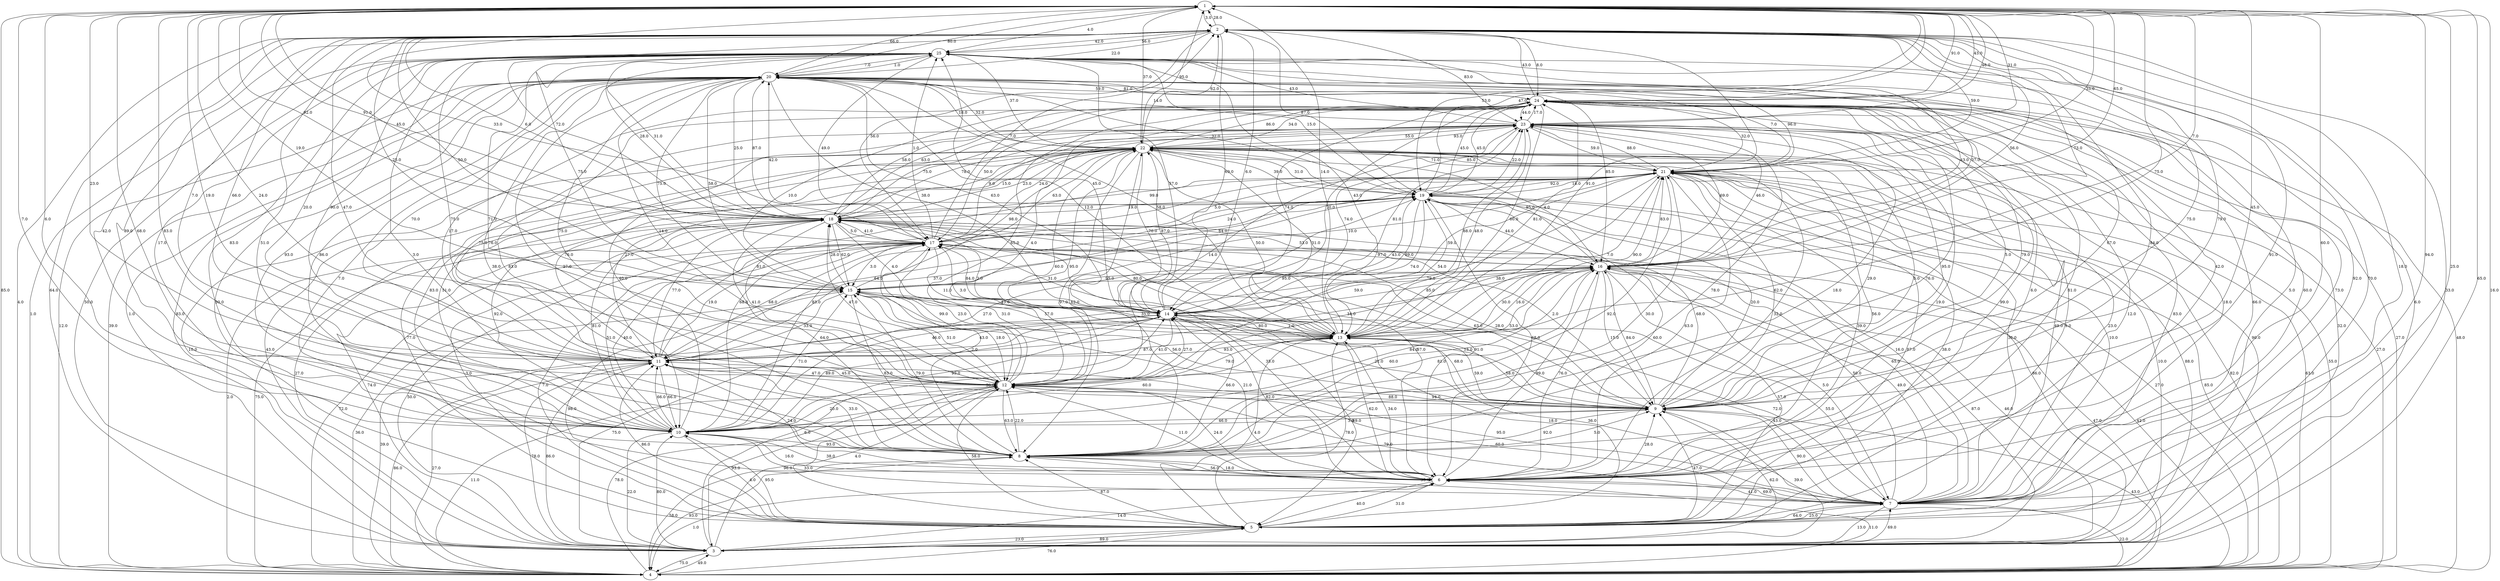 strict digraph G {
  1 [ label="1" ];
  2 [ label="2" ];
  3 [ label="3" ];
  4 [ label="4" ];
  5 [ label="5" ];
  6 [ label="6" ];
  7 [ label="7" ];
  8 [ label="8" ];
  9 [ label="9" ];
  10 [ label="10" ];
  11 [ label="11" ];
  12 [ label="12" ];
  13 [ label="13" ];
  14 [ label="14" ];
  15 [ label="15" ];
  16 [ label="16" ];
  17 [ label="17" ];
  18 [ label="18" ];
  19 [ label="19" ];
  20 [ label="20" ];
  21 [ label="21" ];
  22 [ label="22" ];
  23 [ label="23" ];
  24 [ label="24" ];
  25 [ label="25" ];
  16 -> 3 [ label="87.0" ];
  5 -> 11 [ label="86.0" ];
  11 -> 4 [ label="86.0" ];
  18 -> 15 [ label="62.0" ];
  5 -> 21 [ label="38.0" ];
  10 -> 23 [ label="40.0" ];
  12 -> 16 [ label="53.0" ];
  24 -> 11 [ label="17.0" ];
  8 -> 22 [ label="62.0" ];
  10 -> 19 [ label="27.0" ];
  17 -> 14 [ label="2.0" ];
  21 -> 15 [ label="64.0" ];
  12 -> 1 [ label="24.0" ];
  19 -> 4 [ label="27.0" ];
  2 -> 23 [ label="83.0" ];
  7 -> 21 [ label="10.0" ];
  23 -> 24 [ label="17.0" ];
  25 -> 20 [ label="7.0" ];
  11 -> 19 [ label="37.0" ];
  24 -> 22 [ label="34.0" ];
  9 -> 14 [ label="68.0" ];
  24 -> 10 [ label="83.0" ];
  19 -> 3 [ label="86.0" ];
  15 -> 18 [ label="28.0" ];
  7 -> 24 [ label="66.0" ];
  5 -> 14 [ label="18.0" ];
  14 -> 4 [ label="39.0" ];
  1 -> 2 [ label="3.0" ];
  20 -> 8 [ label="38.0" ];
  20 -> 25 [ label="1.0" ];
  13 -> 6 [ label="62.0" ];
  1 -> 24 [ label="43.0" ];
  13 -> 5 [ label="4.0" ];
  24 -> 20 [ label="59.0" ];
  14 -> 11 [ label="46.0" ];
  16 -> 5 [ label="57.0" ];
  14 -> 13 [ label="1.0" ];
  13 -> 20 [ label="12.0" ];
  5 -> 23 [ label="9.0" ];
  12 -> 2 [ label="47.0" ];
  20 -> 1 [ label="80.0" ];
  24 -> 8 [ label="76.0" ];
  20 -> 18 [ label="25.0" ];
  3 -> 10 [ label="80.0" ];
  4 -> 16 [ label="42.0" ];
  22 -> 3 [ label="10.0" ];
  23 -> 13 [ label="88.0" ];
  23 -> 17 [ label="9.0" ];
  15 -> 25 [ label="75.0" ];
  4 -> 21 [ label="63.0" ];
  6 -> 15 [ label="21.0" ];
  16 -> 9 [ label="15.0" ];
  9 -> 10 [ label="46.0" ];
  17 -> 23 [ label="24.0" ];
  12 -> 6 [ label="24.0" ];
  7 -> 13 [ label="43.0" ];
  4 -> 5 [ label="76.0" ];
  11 -> 17 [ label="19.0" ];
  6 -> 25 [ label="42.0" ];
  2 -> 11 [ label="7.0" ];
  7 -> 22 [ label="49.0" ];
  14 -> 10 [ label="99.0" ];
  15 -> 11 [ label="33.0" ];
  4 -> 23 [ label="27.0" ];
  11 -> 6 [ label="24.0" ];
  8 -> 1 [ label="68.0" ];
  4 -> 8 [ label="93.0" ];
  10 -> 14 [ label="89.0" ];
  9 -> 17 [ label="28.0" ];
  4 -> 18 [ label="75.0" ];
  9 -> 24 [ label="79.0" ];
  20 -> 13 [ label="58.0" ];
  3 -> 12 [ label="96.0" ];
  14 -> 25 [ label="45.0" ];
  25 -> 3 [ label="6.0" ];
  15 -> 2 [ label="50.0" ];
  7 -> 11 [ label="95.0" ];
  17 -> 15 [ label="3.0" ];
  22 -> 1 [ label="95.0" ];
  25 -> 19 [ label="15.0" ];
  11 -> 22 [ label="27.0" ];
  15 -> 21 [ label="10.0" ];
  6 -> 5 [ label="40.0" ];
  7 -> 5 [ label="25.0" ];
  16 -> 11 [ label="35.0" ];
  10 -> 1 [ label="6.0" ];
  20 -> 16 [ label="85.0" ];
  6 -> 2 [ label="91.0" ];
  24 -> 13 [ label="60.0" ];
  10 -> 16 [ label="84.0" ];
  16 -> 21 [ label="83.0" ];
  16 -> 22 [ label="95.0" ];
  22 -> 20 [ label="18.0" ];
  12 -> 4 [ label="11.0" ];
  9 -> 16 [ label="84.0" ];
  9 -> 22 [ label="5.0" ];
  16 -> 13 [ label="30.0" ];
  22 -> 19 [ label="39.0" ];
  6 -> 24 [ label="81.0" ];
  5 -> 25 [ label="5.0" ];
  24 -> 4 [ label="27.0" ];
  16 -> 7 [ label="5.0" ];
  13 -> 21 [ label="90.0" ];
  10 -> 9 [ label="3.0" ];
  6 -> 17 [ label="35.0" ];
  25 -> 10 [ label="17.0" ];
  13 -> 14 [ label="80.0" ];
  7 -> 14 [ label="55.0" ];
  21 -> 18 [ label="99.0" ];
  2 -> 20 [ label="22.0" ];
  1 -> 4 [ label="85.0" ];
  10 -> 17 [ label="40.0" ];
  4 -> 3 [ label="49.0" ];
  22 -> 21 [ label="85.0" ];
  13 -> 18 [ label="31.0" ];
  11 -> 10 [ label="66.0" ];
  6 -> 8 [ label="56.0" ];
  19 -> 11 [ label="64.0" ];
  11 -> 14 [ label="43.0" ];
  14 -> 9 [ label="21.0" ];
  10 -> 12 [ label="20.0" ];
  1 -> 19 [ label="53.0" ];
  9 -> 11 [ label="36.0" ];
  17 -> 12 [ label="99.0" ];
  8 -> 6 [ label="18.0" ];
  6 -> 10 [ label="38.0" ];
  15 -> 22 [ label="98.0" ];
  9 -> 13 [ label="59.0" ];
  11 -> 13 [ label="87.0" ];
  1 -> 18 [ label="92.0" ];
  11 -> 2 [ label="66.0" ];
  18 -> 5 [ label="3.0" ];
  7 -> 17 [ label="50.0" ];
  14 -> 19 [ label="43.0" ];
  1 -> 22 [ label="37.0" ];
  22 -> 8 [ label="97.0" ];
  23 -> 20 [ label="14.0" ];
  1 -> 3 [ label="65.0" ];
  12 -> 13 [ label="79.0" ];
  19 -> 6 [ label="68.0" ];
  7 -> 18 [ label="65.0" ];
  5 -> 12 [ label="58.0" ];
  16 -> 15 [ label="95.0" ];
  8 -> 25 [ label="3.0" ];
  9 -> 12 [ label="94.0" ];
  22 -> 4 [ label="55.0" ];
  9 -> 19 [ label="20.0" ];
  18 -> 13 [ label="80.0" ];
  2 -> 17 [ label="56.0" ];
  6 -> 12 [ label="11.0" ];
  2 -> 8 [ label="51.0" ];
  25 -> 13 [ label="43.0" ];
  1 -> 9 [ label="45.0" ];
  2 -> 7 [ label="18.0" ];
  6 -> 7 [ label="41.0" ];
  19 -> 10 [ label="92.0" ];
  4 -> 19 [ label="85.0" ];
  10 -> 25 [ label="83.0" ];
  10 -> 6 [ label="16.0" ];
  18 -> 11 [ label="77.0" ];
  10 -> 15 [ label="71.0" ];
  13 -> 9 [ label="58.0" ];
  1 -> 13 [ label="75.0" ];
  4 -> 20 [ label="39.0" ];
  6 -> 9 [ label="28.0" ];
  7 -> 12 [ label="60.0" ];
  16 -> 6 [ label="76.0" ];
  5 -> 17 [ label="7.0" ];
  2 -> 16 [ label="56.0" ];
  11 -> 25 [ label="90.0" ];
  13 -> 1 [ label="14.0" ];
  17 -> 19 [ label="24.0" ];
  18 -> 20 [ label="87.0" ];
  13 -> 22 [ label="31.0" ];
  7 -> 6 [ label="69.0" ];
  19 -> 22 [ label="31.0" ];
  24 -> 19 [ label="45.0" ];
  2 -> 21 [ label="59.0" ];
  19 -> 18 [ label="19.0" ];
  11 -> 20 [ label="70.0" ];
  2 -> 3 [ label="33.0" ];
  1 -> 12 [ label="19.0" ];
  14 -> 17 [ label="84.0" ];
  10 -> 8 [ label="93.0" ];
  3 -> 9 [ label="62.0" ];
  20 -> 6 [ label="7.0" ];
  7 -> 19 [ label="16.0" ];
  11 -> 21 [ label="81.0" ];
  25 -> 12 [ label="75.0" ];
  20 -> 12 [ label="14.0" ];
  12 -> 25 [ label="71.0" ];
  7 -> 20 [ label="60.0" ];
  18 -> 1 [ label="91.0" ];
  6 -> 22 [ label="56.0" ];
  18 -> 14 [ label="4.0" ];
  21 -> 20 [ label="7.0" ];
  21 -> 8 [ label="92.0" ];
  22 -> 12 [ label="60.0" ];
  8 -> 16 [ label="81.0" ];
  14 -> 3 [ label="75.0" ];
  16 -> 23 [ label="46.0" ];
  7 -> 8 [ label="33.0" ];
  12 -> 11 [ label="45.0" ];
  22 -> 7 [ label="23.0" ];
  2 -> 18 [ label="6.0" ];
  14 -> 24 [ label="74.0" ];
  8 -> 14 [ label="66.0" ];
  20 -> 7 [ label="73.0" ];
  21 -> 6 [ label="63.0" ];
  24 -> 12 [ label="4.0" ];
  8 -> 17 [ label="2.0" ];
  7 -> 16 [ label="49.0" ];
  18 -> 2 [ label="72.0" ];
  2 -> 25 [ label="42.0" ];
  21 -> 14 [ label="59.0" ];
  22 -> 13 [ label="50.0" ];
  9 -> 8 [ label="92.0" ];
  24 -> 15 [ label="10.0" ];
  21 -> 19 [ label="92.0" ];
  14 -> 20 [ label="63.0" ];
  17 -> 18 [ label="41.0" ];
  25 -> 2 [ label="56.0" ];
  17 -> 10 [ label="51.0" ];
  10 -> 22 [ label="51.0" ];
  15 -> 14 [ label="43.0" ];
  9 -> 18 [ label="68.0" ];
  8 -> 12 [ label="22.0" ];
  13 -> 19 [ label="54.0" ];
  1 -> 6 [ label="60.0" ];
  11 -> 1 [ label="23.0" ];
  16 -> 25 [ label="43.0" ];
  12 -> 21 [ label="38.0" ];
  17 -> 2 [ label="7.0" ];
  12 -> 23 [ label="14.0" ];
  3 -> 16 [ label="46.0" ];
  13 -> 7 [ label="36.0" ];
  14 -> 7 [ label="72.0" ];
  8 -> 11 [ label="33.0" ];
  22 -> 9 [ label="29.0" ];
  24 -> 1 [ label="91.0" ];
  23 -> 22 [ label="55.0" ];
  5 -> 24 [ label="83.0" ];
  24 -> 23 [ label="44.0" ];
  24 -> 2 [ label="43.0" ];
  5 -> 9 [ label="47.0" ];
  19 -> 14 [ label="89.0" ];
  5 -> 7 [ label="64.0" ];
  17 -> 11 [ label="68.0" ];
  5 -> 8 [ label="87.0" ];
  18 -> 24 [ label="63.0" ];
  8 -> 9 [ label="5.0" ];
  10 -> 7 [ label="33.0" ];
  23 -> 8 [ label="78.0" ];
  1 -> 23 [ label="46.0" ];
  13 -> 23 [ label="48.0" ];
  20 -> 10 [ label="93.0" ];
  8 -> 23 [ label="18.0" ];
  22 -> 2 [ label="62.0" ];
  5 -> 2 [ label="70.0" ];
  3 -> 6 [ label="14.0" ];
  2 -> 14 [ label="69.0" ];
  14 -> 6 [ label="82.0" ];
  18 -> 17 [ label="5.0" ];
  9 -> 23 [ label="95.0" ];
  10 -> 21 [ label="83.0" ];
  20 -> 19 [ label="32.0" ];
  13 -> 17 [ label="3.0" ];
  7 -> 25 [ label="92.0" ];
  17 -> 13 [ label="11.0" ];
  24 -> 18 [ label="58.0" ];
  8 -> 2 [ label="84.0" ];
  15 -> 16 [ label="95.0" ];
  20 -> 3 [ label="1.0" ];
  25 -> 17 [ label="49.0" ];
  22 -> 11 [ label="76.0" ];
  14 -> 12 [ label="41.0" ];
  2 -> 10 [ label="42.0" ];
  21 -> 10 [ label="68.0" ];
  22 -> 17 [ label="63.0" ];
  16 -> 2 [ label="73.0" ];
  3 -> 11 [ label="86.0" ];
  17 -> 25 [ label="1.0" ];
  12 -> 18 [ label="47.0" ];
  11 -> 12 [ label="47.0" ];
  9 -> 4 [ label="43.0" ];
  19 -> 1 [ label="47.0" ];
  12 -> 24 [ label="65.0" ];
  21 -> 7 [ label="36.0" ];
  3 -> 19 [ label="27.0" ];
  1 -> 20 [ label="66.0" ];
  14 -> 22 [ label="87.0" ];
  18 -> 8 [ label="64.0" ];
  12 -> 5 [ label="4.0" ];
  14 -> 2 [ label="6.0" ];
  6 -> 21 [ label="39.0" ];
  21 -> 23 [ label="88.0" ];
  4 -> 2 [ label="4.0" ];
  21 -> 17 [ label="5.0" ];
  14 -> 5 [ label="69.0" ];
  15 -> 12 [ label="18.0" ];
  18 -> 12 [ label="41.0" ];
  14 -> 23 [ label="81.0" ];
  6 -> 18 [ label="57.0" ];
  10 -> 2 [ label="89.0" ];
  18 -> 25 [ label="31.0" ];
  18 -> 6 [ label="91.0" ];
  21 -> 3 [ label="10.0" ];
  6 -> 23 [ label="99.0" ];
  16 -> 4 [ label="47.0" ];
  2 -> 24 [ label="8.0" ];
  3 -> 20 [ label="83.0" ];
  16 -> 14 [ label="85.0" ];
  25 -> 11 [ label="20.0" ];
  22 -> 25 [ label="37.0" ];
  9 -> 3 [ label="39.0" ];
  1 -> 8 [ label="83.0" ];
  12 -> 8 [ label="63.0" ];
  23 -> 1 [ label="31.0" ];
  8 -> 21 [ label="30.0" ];
  20 -> 14 [ label="38.0" ];
  22 -> 16 [ label="4.0" ];
  21 -> 13 [ label="7.0" ];
  2 -> 9 [ label="79.0" ];
  14 -> 16 [ label="59.0" ];
  4 -> 11 [ label="27.0" ];
  20 -> 15 [ label="58.0" ];
  2 -> 19 [ label="87.0" ];
  2 -> 13 [ label="91.0" ];
  21 -> 4 [ label="82.0" ];
  24 -> 9 [ label="5.0" ];
  24 -> 21 [ label="32.0" ];
  10 -> 3 [ label="22.0" ];
  23 -> 25 [ label="43.0" ];
  3 -> 17 [ label="50.0" ];
  9 -> 15 [ label="13.0" ];
  3 -> 2 [ label="64.0" ];
  7 -> 3 [ label="13.0" ];
  22 -> 5 [ label="77.0" ];
  4 -> 12 [ label="78.0" ];
  13 -> 16 [ label="16.0" ];
  3 -> 7 [ label="69.0" ];
  9 -> 2 [ label="75.0" ];
  19 -> 24 [ label="45.0" ];
  1 -> 25 [ label="4.0" ];
  25 -> 18 [ label="28.0" ];
  24 -> 17 [ label="50.0" ];
  23 -> 21 [ label="59.0" ];
  19 -> 23 [ label="22.0" ];
  18 -> 16 [ label="53.0" ];
  21 -> 1 [ label="35.0" ];
  20 -> 9 [ label="67.0" ];
  7 -> 4 [ label="22.0" ];
  17 -> 9 [ label="63.0" ];
  25 -> 4 [ label="1.0" ];
  6 -> 4 [ label="1.0" ];
  18 -> 23 [ label="78.0" ];
  1 -> 17 [ label="45.0" ];
  18 -> 4 [ label="2.0" ];
  24 -> 14 [ label="20.0" ];
  11 -> 3 [ label="78.0" ];
  8 -> 4 [ label="58.0" ];
  12 -> 15 [ label="51.0" ];
  23 -> 6 [ label="19.0" ];
  3 -> 25 [ label="50.0" ];
  23 -> 14 [ label="74.0" ];
  8 -> 20 [ label="27.0" ];
  22 -> 23 [ label="93.0" ];
  12 -> 7 [ label="79.0" ];
  3 -> 4 [ label="75.0" ];
  21 -> 12 [ label="79.0" ];
  11 -> 16 [ label="34.0" ];
  18 -> 22 [ label="23.0" ];
  5 -> 6 [ label="31.0" ];
  11 -> 23 [ label="76.0" ];
  4 -> 6 [ label="11.0" ];
  19 -> 16 [ label="44.0" ];
  13 -> 15 [ label="57.0" ];
  15 -> 20 [ label="75.0" ];
  16 -> 1 [ label="7.0" ];
  16 -> 8 [ label="60.0" ];
  12 -> 20 [ label="75.0" ];
  10 -> 18 [ label="81.0" ];
  1 -> 10 [ label="7.0" ];
  2 -> 1 [ label="28.0" ];
  13 -> 24 [ label="81.0" ];
  3 -> 14 [ label="6.0" ];
  9 -> 21 [ label="62.0" ];
  6 -> 19 [ label="60.0" ];
  4 -> 17 [ label="72.0" ];
  15 -> 13 [ label="31.0" ];
  21 -> 5 [ label="87.0" ];
  13 -> 10 [ label="60.0" ];
  3 -> 24 [ label="32.0" ];
  1 -> 15 [ label="19.0" ];
  12 -> 17 [ label="23.0" ];
  22 -> 14 [ label="70.0" ];
  5 -> 3 [ label="23.0" ];
  17 -> 20 [ label="42.0" ];
  15 -> 8 [ label="83.0" ];
  24 -> 6 [ label="6.0" ];
  7 -> 9 [ label="90.0" ];
  21 -> 22 [ label="71.0" ];
  5 -> 20 [ label="30.0" ];
  24 -> 5 [ label="12.0" ];
  10 -> 5 [ label="4.0" ];
  5 -> 10 [ label="95.0" ];
  18 -> 9 [ label="2.0" ];
  4 -> 24 [ label="48.0" ];
  20 -> 22 [ label="32.0" ];
  23 -> 18 [ label="75.0" ];
  5 -> 15 [ label="98.0" ];
  2 -> 15 [ label="25.0" ];
  6 -> 13 [ label="34.0" ];
  12 -> 9 [ label="88.0" ];
  4 -> 15 [ label="36.0" ];
  12 -> 22 [ label="95.0" ];
  10 -> 20 [ label="86.0" ];
  23 -> 16 [ label="69.0" ];
  24 -> 7 [ label="18.0" ];
  22 -> 24 [ label="86.0" ];
  13 -> 11 [ label="93.0" ];
  20 -> 21 [ label="96.0" ];
  17 -> 16 [ label="97.0" ];
  8 -> 15 [ label="79.0" ];
  3 -> 22 [ label="43.0" ];
  20 -> 24 [ label="81.0" ];
  23 -> 11 [ label="75.0" ];
  25 -> 14 [ label="57.0" ];
  5 -> 13 [ label="78.0" ];
  12 -> 14 [ label="27.0" ];
  3 -> 21 [ label="88.0" ];
  3 -> 18 [ label="74.0" ];
  1 -> 21 [ label="65.0" ];
  4 -> 1 [ label="16.0" ];
  3 -> 23 [ label="90.0" ];
  7 -> 1 [ label="94.0" ];
  19 -> 13 [ label="74.0" ];
  5 -> 1 [ label="25.0" ];
  22 -> 6 [ label="32.0" ];
  22 -> 10 [ label="83.0" ];
  17 -> 1 [ label="33.0" ];
  15 -> 9 [ label="56.0" ];
  19 -> 21 [ label="18.0" ];
  22 -> 18 [ label="15.0" ];
  20 -> 4 [ label="12.0" ];
  12 -> 3 [ label="93.0" ];
  25 -> 16 [ label="37.0" ];
  10 -> 11 [ label="66.0" ];
  6 -> 16 [ label="99.0" ];
  3 -> 5 [ label="89.0" ];
}
